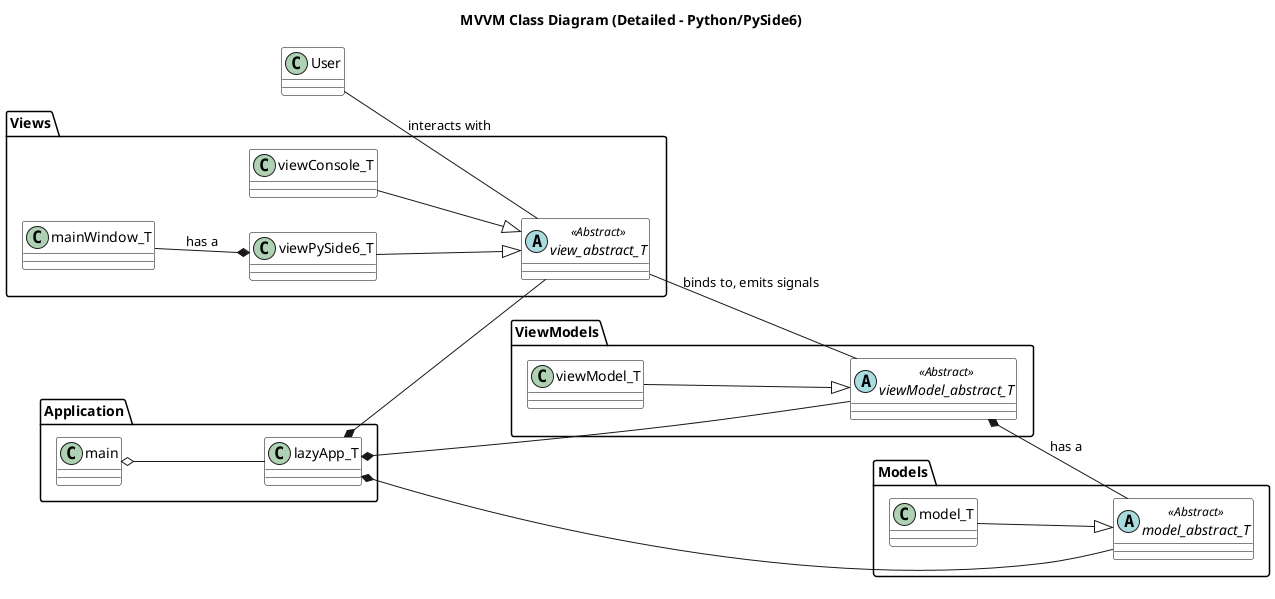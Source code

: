 @startuml MVVM Class Diagram
title **MVVM Class Diagram (Detailed - Python/PySide6)**

left to right direction

class User {
}

package "Views" {
    abstract view_abstract_T <<Abstract>>
    class viewPySide6_T
    class viewConsole_T
    class mainWindow_T
    viewPySide6_T --|> view_abstract_T
    viewConsole_T --|> view_abstract_T
    mainWindow_T --* viewPySide6_T : has a
}

package "ViewModels" {
    abstract viewModel_abstract_T <<Abstract>>
    class viewModel_T
    viewModel_T --|> viewModel_abstract_T
}

package "Models" {
    abstract model_abstract_T <<Abstract>>
    class model_T
    model_T --|> model_abstract_T
}

package "Application" {
    class lazyApp_T
    class main
    lazyApp_T *-- view_abstract_T
    lazyApp_T *-- viewModel_abstract_T
    lazyApp_T *-- model_abstract_T
    main o-- lazyApp_T
}

User -- view_abstract_T : interacts with
view_abstract_T -- viewModel_abstract_T : binds to, emits signals
viewModel_abstract_T *-- model_abstract_T : has a


skinparam class {
    BackgroundColor White
    BorderColor Black
}
skinparam abstract{
    BackgroundColor LightGray
    BorderColor Black
    FontStyle italic
}

@enduml